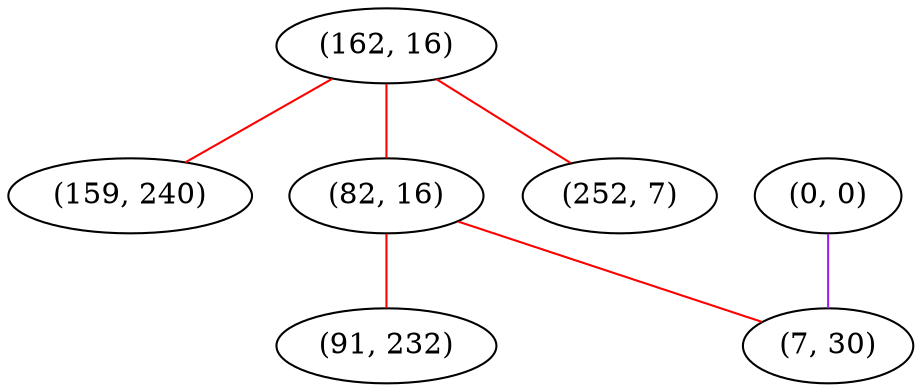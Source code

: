 graph "" {
"(162, 16)";
"(0, 0)";
"(159, 240)";
"(82, 16)";
"(7, 30)";
"(91, 232)";
"(252, 7)";
"(162, 16)" -- "(82, 16)"  [color=red, key=0, weight=1];
"(162, 16)" -- "(252, 7)"  [color=red, key=0, weight=1];
"(162, 16)" -- "(159, 240)"  [color=red, key=0, weight=1];
"(0, 0)" -- "(7, 30)"  [color=purple, key=0, weight=4];
"(82, 16)" -- "(91, 232)"  [color=red, key=0, weight=1];
"(82, 16)" -- "(7, 30)"  [color=red, key=0, weight=1];
}
